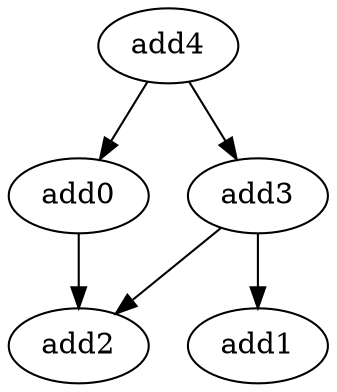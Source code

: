 strict digraph  {
add4 [opcode=add];
add2 [opcode=add];
add1 [opcode=add];
add0 [opcode=add];
add3 [opcode=add];
add4 -> add3;
add4 -> add0;
add0 -> add2;
add3 -> add1;
add3 -> add2;
}
